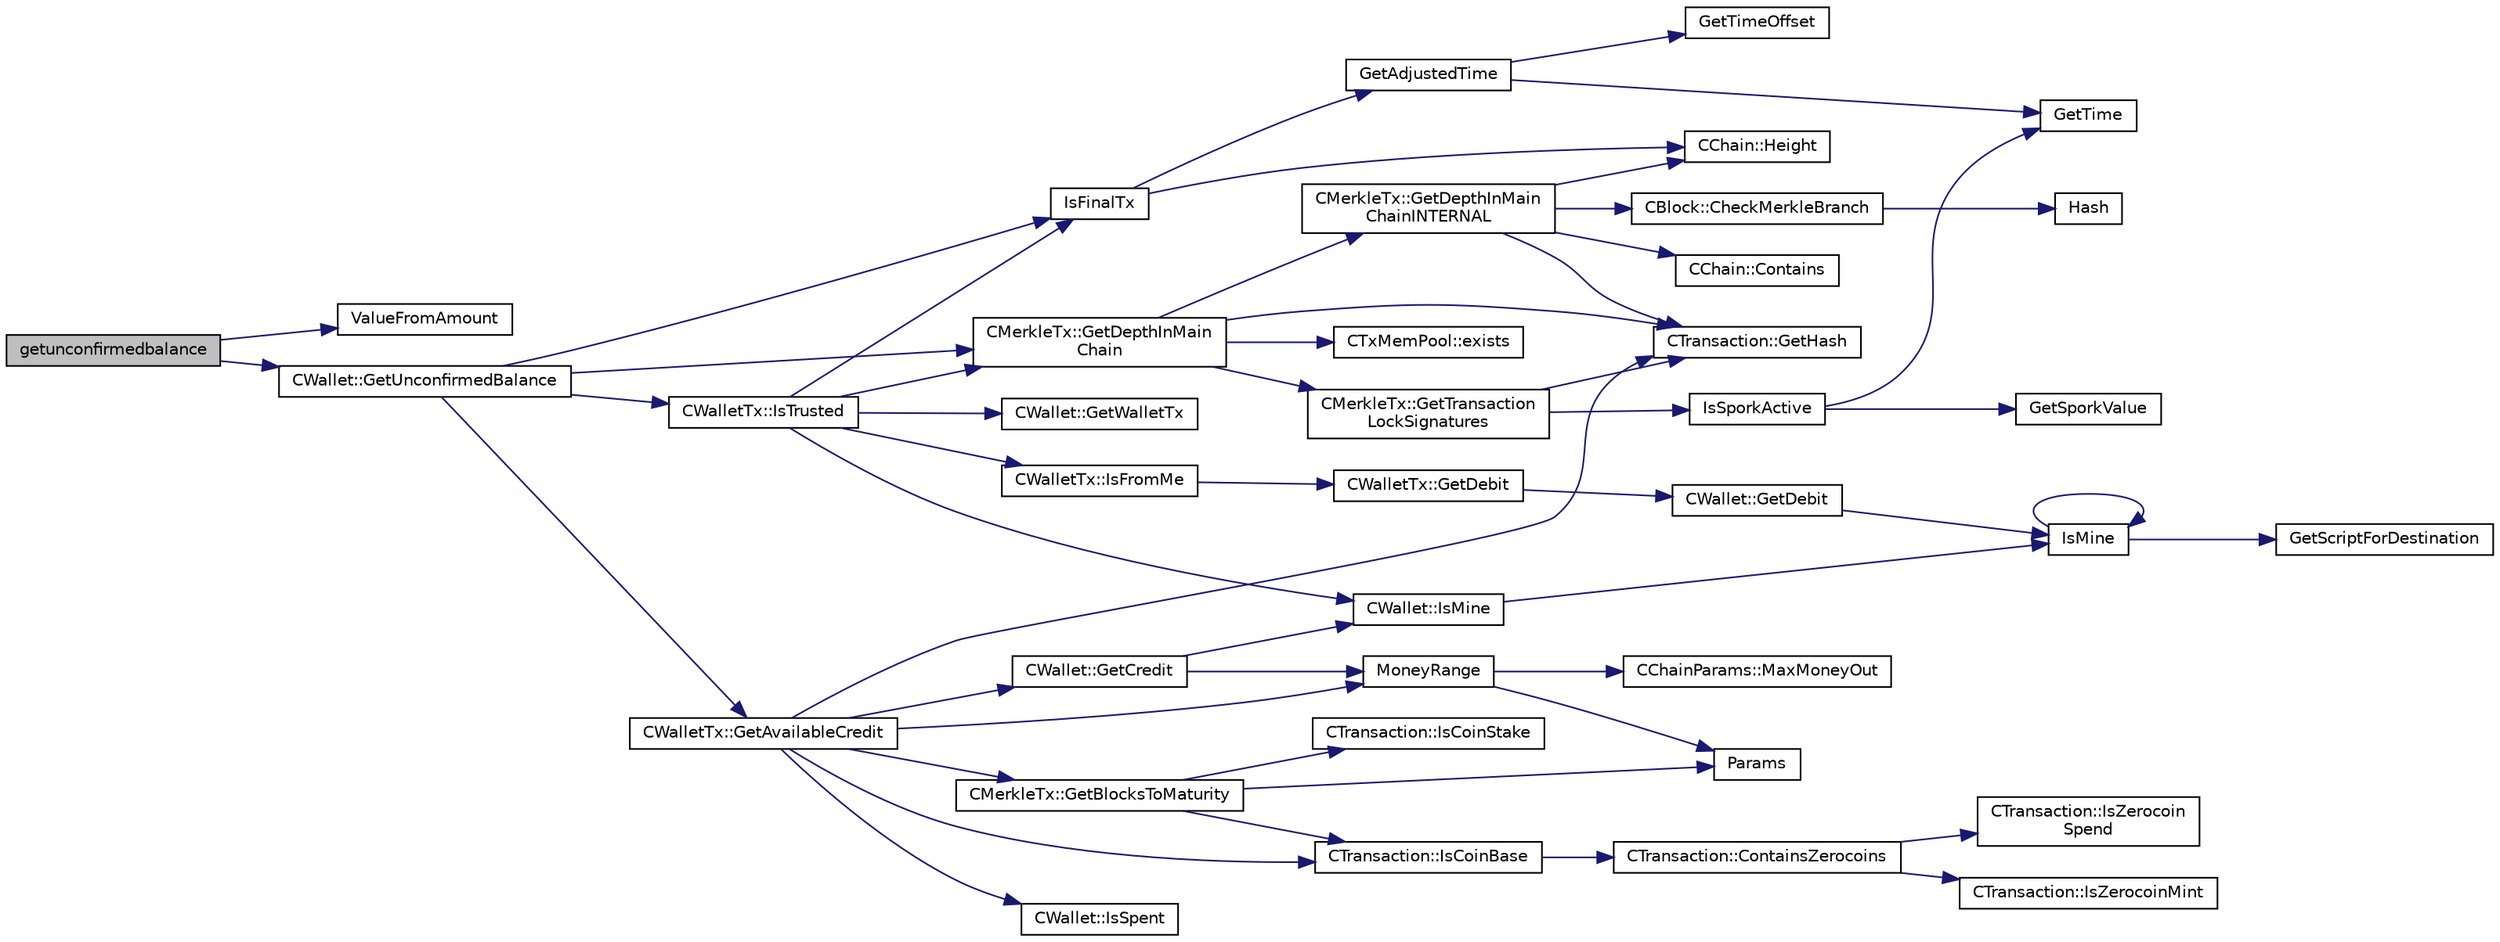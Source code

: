 digraph "getunconfirmedbalance"
{
  edge [fontname="Helvetica",fontsize="10",labelfontname="Helvetica",labelfontsize="10"];
  node [fontname="Helvetica",fontsize="10",shape=record];
  rankdir="LR";
  Node699 [label="getunconfirmedbalance",height=0.2,width=0.4,color="black", fillcolor="grey75", style="filled", fontcolor="black"];
  Node699 -> Node700 [color="midnightblue",fontsize="10",style="solid",fontname="Helvetica"];
  Node700 [label="ValueFromAmount",height=0.2,width=0.4,color="black", fillcolor="white", style="filled",URL="$rpcserver_8cpp.html#a0655c28ea826ddeb21e8079b6a0beb9e"];
  Node699 -> Node701 [color="midnightblue",fontsize="10",style="solid",fontname="Helvetica"];
  Node701 [label="CWallet::GetUnconfirmedBalance",height=0.2,width=0.4,color="black", fillcolor="white", style="filled",URL="$group___actions.html#ga6e6e1497535d499242c2f2a76d1cbe63"];
  Node701 -> Node702 [color="midnightblue",fontsize="10",style="solid",fontname="Helvetica"];
  Node702 [label="IsFinalTx",height=0.2,width=0.4,color="black", fillcolor="white", style="filled",URL="$main_8cpp.html#adc332cd7ac94e639bb4239618341be19"];
  Node702 -> Node703 [color="midnightblue",fontsize="10",style="solid",fontname="Helvetica"];
  Node703 [label="CChain::Height",height=0.2,width=0.4,color="black", fillcolor="white", style="filled",URL="$class_c_chain.html#ad4758bc8872ce065a9579f77c3171d40",tooltip="Return the maximal height in the chain. "];
  Node702 -> Node704 [color="midnightblue",fontsize="10",style="solid",fontname="Helvetica"];
  Node704 [label="GetAdjustedTime",height=0.2,width=0.4,color="black", fillcolor="white", style="filled",URL="$timedata_8cpp.html#a09f81b9c7650f898cf3cf305b87547e6"];
  Node704 -> Node705 [color="midnightblue",fontsize="10",style="solid",fontname="Helvetica"];
  Node705 [label="GetTime",height=0.2,width=0.4,color="black", fillcolor="white", style="filled",URL="$utiltime_8cpp.html#a46fac5fba8ba905b5f9acb364f5d8c6f",tooltip="For unit testing. "];
  Node704 -> Node706 [color="midnightblue",fontsize="10",style="solid",fontname="Helvetica"];
  Node706 [label="GetTimeOffset",height=0.2,width=0.4,color="black", fillcolor="white", style="filled",URL="$timedata_8cpp.html#a50ca5344c75631267633f15cfe5e983e",tooltip="\"Never go to sea with two chronometers; take one or three.\" Our three time sources are: ..."];
  Node701 -> Node707 [color="midnightblue",fontsize="10",style="solid",fontname="Helvetica"];
  Node707 [label="CWalletTx::IsTrusted",height=0.2,width=0.4,color="black", fillcolor="white", style="filled",URL="$class_c_wallet_tx.html#a71efb0d5b5def8ae00a1d74b8741bfcb"];
  Node707 -> Node702 [color="midnightblue",fontsize="10",style="solid",fontname="Helvetica"];
  Node707 -> Node708 [color="midnightblue",fontsize="10",style="solid",fontname="Helvetica"];
  Node708 [label="CMerkleTx::GetDepthInMain\lChain",height=0.2,width=0.4,color="black", fillcolor="white", style="filled",URL="$class_c_merkle_tx.html#a5bf3a355593ecce5799de92d013149b1",tooltip="Return depth of transaction in blockchain: -1 : not in blockchain, and not in memory pool (conflicted..."];
  Node708 -> Node709 [color="midnightblue",fontsize="10",style="solid",fontname="Helvetica"];
  Node709 [label="CMerkleTx::GetDepthInMain\lChainINTERNAL",height=0.2,width=0.4,color="black", fillcolor="white", style="filled",URL="$class_c_merkle_tx.html#ada4285bcdc83c90dc5829d9902b1271c"];
  Node709 -> Node710 [color="midnightblue",fontsize="10",style="solid",fontname="Helvetica"];
  Node710 [label="CChain::Contains",height=0.2,width=0.4,color="black", fillcolor="white", style="filled",URL="$class_c_chain.html#af1786dc229c215dea7f727c11df2c8dc",tooltip="Efficiently check whether a block is present in this chain. "];
  Node709 -> Node711 [color="midnightblue",fontsize="10",style="solid",fontname="Helvetica"];
  Node711 [label="CBlock::CheckMerkleBranch",height=0.2,width=0.4,color="black", fillcolor="white", style="filled",URL="$class_c_block.html#a81684cf96f6fb6731c869865b80d1ccd"];
  Node711 -> Node712 [color="midnightblue",fontsize="10",style="solid",fontname="Helvetica"];
  Node712 [label="Hash",height=0.2,width=0.4,color="black", fillcolor="white", style="filled",URL="$hash_8h.html#a12c5e981d7f5f2850027fd5e932eff61",tooltip="Compute the 256-bit hash of a std::string. "];
  Node709 -> Node713 [color="midnightblue",fontsize="10",style="solid",fontname="Helvetica"];
  Node713 [label="CTransaction::GetHash",height=0.2,width=0.4,color="black", fillcolor="white", style="filled",URL="$class_c_transaction.html#a7efd1379de830341417c0bfa23a149aa"];
  Node709 -> Node703 [color="midnightblue",fontsize="10",style="solid",fontname="Helvetica"];
  Node708 -> Node714 [color="midnightblue",fontsize="10",style="solid",fontname="Helvetica"];
  Node714 [label="CTxMemPool::exists",height=0.2,width=0.4,color="black", fillcolor="white", style="filled",URL="$class_c_tx_mem_pool.html#adba06e79be4a1a092dd2db8290733be7"];
  Node708 -> Node713 [color="midnightblue",fontsize="10",style="solid",fontname="Helvetica"];
  Node708 -> Node715 [color="midnightblue",fontsize="10",style="solid",fontname="Helvetica"];
  Node715 [label="CMerkleTx::GetTransaction\lLockSignatures",height=0.2,width=0.4,color="black", fillcolor="white", style="filled",URL="$class_c_merkle_tx.html#a29ab20d0785095dba254ca1050ba6989"];
  Node715 -> Node716 [color="midnightblue",fontsize="10",style="solid",fontname="Helvetica"];
  Node716 [label="IsSporkActive",height=0.2,width=0.4,color="black", fillcolor="white", style="filled",URL="$spork_8cpp.html#a3305663176e21e81c80dc951a7f8ea5e"];
  Node716 -> Node717 [color="midnightblue",fontsize="10",style="solid",fontname="Helvetica"];
  Node717 [label="GetSporkValue",height=0.2,width=0.4,color="black", fillcolor="white", style="filled",URL="$spork_8cpp.html#a7125c44e1c9a54dc7c28556b3fb24a8f"];
  Node716 -> Node705 [color="midnightblue",fontsize="10",style="solid",fontname="Helvetica"];
  Node715 -> Node713 [color="midnightblue",fontsize="10",style="solid",fontname="Helvetica"];
  Node707 -> Node718 [color="midnightblue",fontsize="10",style="solid",fontname="Helvetica"];
  Node718 [label="CWalletTx::IsFromMe",height=0.2,width=0.4,color="black", fillcolor="white", style="filled",URL="$class_c_wallet_tx.html#a4b4fdec025af8171852c3eece1c2508f"];
  Node718 -> Node719 [color="midnightblue",fontsize="10",style="solid",fontname="Helvetica"];
  Node719 [label="CWalletTx::GetDebit",height=0.2,width=0.4,color="black", fillcolor="white", style="filled",URL="$class_c_wallet_tx.html#a7757c17a323e5f6f75c92acb398d3568",tooltip="filter decides which addresses will count towards the debit "];
  Node719 -> Node720 [color="midnightblue",fontsize="10",style="solid",fontname="Helvetica"];
  Node720 [label="CWallet::GetDebit",height=0.2,width=0.4,color="black", fillcolor="white", style="filled",URL="$group__map_wallet.html#ga5ab4855aac6f4b335421944403e44d6d"];
  Node720 -> Node721 [color="midnightblue",fontsize="10",style="solid",fontname="Helvetica"];
  Node721 [label="IsMine",height=0.2,width=0.4,color="black", fillcolor="white", style="filled",URL="$wallet__ismine_8cpp.html#adc59cf67d903c1ba1ef225561b85bfce"];
  Node721 -> Node722 [color="midnightblue",fontsize="10",style="solid",fontname="Helvetica"];
  Node722 [label="GetScriptForDestination",height=0.2,width=0.4,color="black", fillcolor="white", style="filled",URL="$standard_8cpp.html#ae40f28d3b46c21033f6ee1f1200d0321"];
  Node721 -> Node721 [color="midnightblue",fontsize="10",style="solid",fontname="Helvetica"];
  Node707 -> Node723 [color="midnightblue",fontsize="10",style="solid",fontname="Helvetica"];
  Node723 [label="CWallet::GetWalletTx",height=0.2,width=0.4,color="black", fillcolor="white", style="filled",URL="$group__map_wallet.html#gac496716bb889a5934fa27398aeb2330a"];
  Node707 -> Node724 [color="midnightblue",fontsize="10",style="solid",fontname="Helvetica"];
  Node724 [label="CWallet::IsMine",height=0.2,width=0.4,color="black", fillcolor="white", style="filled",URL="$group__map_wallet.html#ga4eada57edc1c443564b8cc9b853d955c"];
  Node724 -> Node721 [color="midnightblue",fontsize="10",style="solid",fontname="Helvetica"];
  Node701 -> Node708 [color="midnightblue",fontsize="10",style="solid",fontname="Helvetica"];
  Node701 -> Node725 [color="midnightblue",fontsize="10",style="solid",fontname="Helvetica"];
  Node725 [label="CWalletTx::GetAvailableCredit",height=0.2,width=0.4,color="black", fillcolor="white", style="filled",URL="$class_c_wallet_tx.html#af3c82ba365c720dd3d929b86bf432ef6"];
  Node725 -> Node726 [color="midnightblue",fontsize="10",style="solid",fontname="Helvetica"];
  Node726 [label="CTransaction::IsCoinBase",height=0.2,width=0.4,color="black", fillcolor="white", style="filled",URL="$class_c_transaction.html#a96256e8ac1bf79ad9c057e48c41132dd"];
  Node726 -> Node727 [color="midnightblue",fontsize="10",style="solid",fontname="Helvetica"];
  Node727 [label="CTransaction::ContainsZerocoins",height=0.2,width=0.4,color="black", fillcolor="white", style="filled",URL="$class_c_transaction.html#a613051e8e5651a7500cb455f37dd1116"];
  Node727 -> Node728 [color="midnightblue",fontsize="10",style="solid",fontname="Helvetica"];
  Node728 [label="CTransaction::IsZerocoin\lSpend",height=0.2,width=0.4,color="black", fillcolor="white", style="filled",URL="$class_c_transaction.html#a4cda5603795c5f9179d4c8bd43f809cd"];
  Node727 -> Node729 [color="midnightblue",fontsize="10",style="solid",fontname="Helvetica"];
  Node729 [label="CTransaction::IsZerocoinMint",height=0.2,width=0.4,color="black", fillcolor="white", style="filled",URL="$class_c_transaction.html#ab91efb1c2312e6feeecfbbfff11abbb1"];
  Node725 -> Node730 [color="midnightblue",fontsize="10",style="solid",fontname="Helvetica"];
  Node730 [label="CMerkleTx::GetBlocksToMaturity",height=0.2,width=0.4,color="black", fillcolor="white", style="filled",URL="$class_c_merkle_tx.html#a69ebd437f7b44169659c3527fe73b6ab"];
  Node730 -> Node726 [color="midnightblue",fontsize="10",style="solid",fontname="Helvetica"];
  Node730 -> Node731 [color="midnightblue",fontsize="10",style="solid",fontname="Helvetica"];
  Node731 [label="CTransaction::IsCoinStake",height=0.2,width=0.4,color="black", fillcolor="white", style="filled",URL="$class_c_transaction.html#ace4278a41a296d40dcf5fb2b9cf007ec"];
  Node730 -> Node732 [color="midnightblue",fontsize="10",style="solid",fontname="Helvetica"];
  Node732 [label="Params",height=0.2,width=0.4,color="black", fillcolor="white", style="filled",URL="$chainparams_8cpp.html#ace5c5b706d71a324a417dd2db394fd4a",tooltip="Return the currently selected parameters. "];
  Node725 -> Node713 [color="midnightblue",fontsize="10",style="solid",fontname="Helvetica"];
  Node725 -> Node733 [color="midnightblue",fontsize="10",style="solid",fontname="Helvetica"];
  Node733 [label="CWallet::IsSpent",height=0.2,width=0.4,color="black", fillcolor="white", style="filled",URL="$group__map_wallet.html#ga6adcf1c224ed3c3fe4b0b19f6fca75d8",tooltip="Outpoint is spent if any non-conflicted transaction spends it: "];
  Node725 -> Node734 [color="midnightblue",fontsize="10",style="solid",fontname="Helvetica"];
  Node734 [label="CWallet::GetCredit",height=0.2,width=0.4,color="black", fillcolor="white", style="filled",URL="$class_c_wallet.html#aa60b69c7d4ea6063ed83b13d7c6fe695"];
  Node734 -> Node735 [color="midnightblue",fontsize="10",style="solid",fontname="Helvetica"];
  Node735 [label="MoneyRange",height=0.2,width=0.4,color="black", fillcolor="white", style="filled",URL="$main_8cpp.html#a0529385ca34689843ef65d844a67c945"];
  Node735 -> Node732 [color="midnightblue",fontsize="10",style="solid",fontname="Helvetica"];
  Node735 -> Node736 [color="midnightblue",fontsize="10",style="solid",fontname="Helvetica"];
  Node736 [label="CChainParams::MaxMoneyOut",height=0.2,width=0.4,color="black", fillcolor="white", style="filled",URL="$class_c_chain_params.html#a82190f02d83daee6823362e3c25848d0"];
  Node734 -> Node724 [color="midnightblue",fontsize="10",style="solid",fontname="Helvetica"];
  Node725 -> Node735 [color="midnightblue",fontsize="10",style="solid",fontname="Helvetica"];
}
